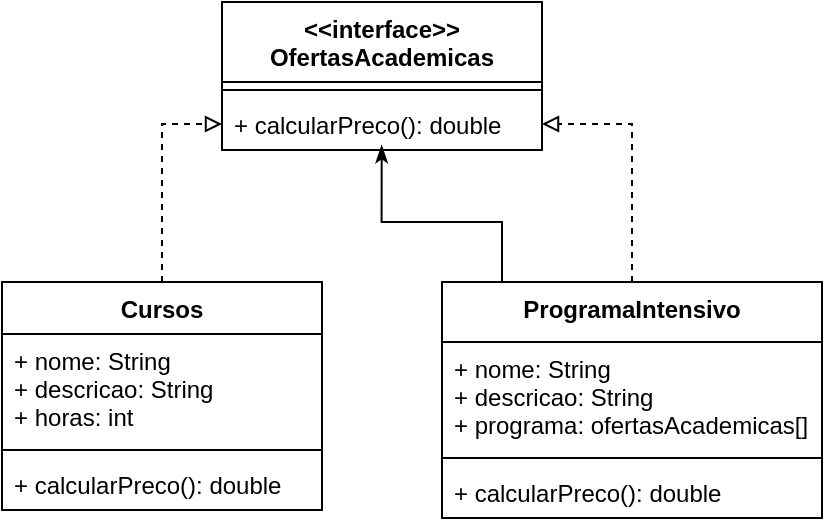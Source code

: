 <mxfile version="15.3.1" type="device"><diagram id="a8x7gBEiFLh6M2OkP-jR" name="Page-1"><mxGraphModel dx="1422" dy="754" grid="1" gridSize="10" guides="1" tooltips="1" connect="1" arrows="1" fold="1" page="1" pageScale="1" pageWidth="827" pageHeight="1169" math="0" shadow="0"><root><mxCell id="0"/><mxCell id="1" parent="0"/><mxCell id="DBoYvMm1z4_77gMnimsw-1" value="&lt;&lt;interface&gt;&gt;&#10;OfertasAcademicas" style="swimlane;fontStyle=1;align=center;verticalAlign=top;childLayout=stackLayout;horizontal=1;startSize=40;horizontalStack=0;resizeParent=1;resizeParentMax=0;resizeLast=0;collapsible=1;marginBottom=0;" vertex="1" parent="1"><mxGeometry x="319" y="50" width="160" height="74" as="geometry"/></mxCell><mxCell id="DBoYvMm1z4_77gMnimsw-3" value="" style="line;strokeWidth=1;fillColor=none;align=left;verticalAlign=middle;spacingTop=-1;spacingLeft=3;spacingRight=3;rotatable=0;labelPosition=right;points=[];portConstraint=eastwest;" vertex="1" parent="DBoYvMm1z4_77gMnimsw-1"><mxGeometry y="40" width="160" height="8" as="geometry"/></mxCell><mxCell id="DBoYvMm1z4_77gMnimsw-4" value="+ calcularPreco(): double" style="text;strokeColor=none;fillColor=none;align=left;verticalAlign=top;spacingLeft=4;spacingRight=4;overflow=hidden;rotatable=0;points=[[0,0.5],[1,0.5]];portConstraint=eastwest;" vertex="1" parent="DBoYvMm1z4_77gMnimsw-1"><mxGeometry y="48" width="160" height="26" as="geometry"/></mxCell><mxCell id="DBoYvMm1z4_77gMnimsw-13" style="edgeStyle=orthogonalEdgeStyle;rounded=0;orthogonalLoop=1;jettySize=auto;html=1;entryX=0;entryY=0.5;entryDx=0;entryDy=0;dashed=1;endArrow=block;endFill=0;" edge="1" parent="1" source="DBoYvMm1z4_77gMnimsw-5" target="DBoYvMm1z4_77gMnimsw-4"><mxGeometry relative="1" as="geometry"/></mxCell><mxCell id="DBoYvMm1z4_77gMnimsw-5" value="Cursos" style="swimlane;fontStyle=1;align=center;verticalAlign=top;childLayout=stackLayout;horizontal=1;startSize=26;horizontalStack=0;resizeParent=1;resizeParentMax=0;resizeLast=0;collapsible=1;marginBottom=0;" vertex="1" parent="1"><mxGeometry x="209" y="190" width="160" height="114" as="geometry"/></mxCell><mxCell id="DBoYvMm1z4_77gMnimsw-6" value="+ nome: String&#10;+ descricao: String&#10;+ horas: int" style="text;strokeColor=none;fillColor=none;align=left;verticalAlign=top;spacingLeft=4;spacingRight=4;overflow=hidden;rotatable=0;points=[[0,0.5],[1,0.5]];portConstraint=eastwest;" vertex="1" parent="DBoYvMm1z4_77gMnimsw-5"><mxGeometry y="26" width="160" height="54" as="geometry"/></mxCell><mxCell id="DBoYvMm1z4_77gMnimsw-7" value="" style="line;strokeWidth=1;fillColor=none;align=left;verticalAlign=middle;spacingTop=-1;spacingLeft=3;spacingRight=3;rotatable=0;labelPosition=right;points=[];portConstraint=eastwest;" vertex="1" parent="DBoYvMm1z4_77gMnimsw-5"><mxGeometry y="80" width="160" height="8" as="geometry"/></mxCell><mxCell id="DBoYvMm1z4_77gMnimsw-8" value="+ calcularPreco(): double" style="text;strokeColor=none;fillColor=none;align=left;verticalAlign=top;spacingLeft=4;spacingRight=4;overflow=hidden;rotatable=0;points=[[0,0.5],[1,0.5]];portConstraint=eastwest;" vertex="1" parent="DBoYvMm1z4_77gMnimsw-5"><mxGeometry y="88" width="160" height="26" as="geometry"/></mxCell><mxCell id="DBoYvMm1z4_77gMnimsw-14" style="edgeStyle=orthogonalEdgeStyle;rounded=0;orthogonalLoop=1;jettySize=auto;html=1;entryX=1;entryY=0.5;entryDx=0;entryDy=0;dashed=1;endArrow=block;endFill=0;" edge="1" parent="1" source="DBoYvMm1z4_77gMnimsw-9" target="DBoYvMm1z4_77gMnimsw-4"><mxGeometry relative="1" as="geometry"/></mxCell><mxCell id="DBoYvMm1z4_77gMnimsw-25" style="edgeStyle=orthogonalEdgeStyle;rounded=0;orthogonalLoop=1;jettySize=auto;html=1;endArrow=classicThin;endFill=1;entryX=0.499;entryY=0.907;entryDx=0;entryDy=0;entryPerimeter=0;" edge="1" parent="1" source="DBoYvMm1z4_77gMnimsw-9" target="DBoYvMm1z4_77gMnimsw-4"><mxGeometry relative="1" as="geometry"><mxPoint x="289" y="160" as="targetPoint"/><Array as="points"><mxPoint x="459" y="160"/><mxPoint x="399" y="160"/></Array></mxGeometry></mxCell><mxCell id="DBoYvMm1z4_77gMnimsw-9" value="ProgramaIntensivo" style="swimlane;fontStyle=1;align=center;verticalAlign=top;childLayout=stackLayout;horizontal=1;startSize=30;horizontalStack=0;resizeParent=1;resizeParentMax=0;resizeLast=0;collapsible=1;marginBottom=0;" vertex="1" parent="1"><mxGeometry x="429" y="190" width="190" height="118" as="geometry"/></mxCell><mxCell id="DBoYvMm1z4_77gMnimsw-10" value="+ nome: String&#10;+ descricao: String&#10;+ programa: ofertasAcademicas[]" style="text;strokeColor=none;fillColor=none;align=left;verticalAlign=top;spacingLeft=4;spacingRight=4;overflow=hidden;rotatable=0;points=[[0,0.5],[1,0.5]];portConstraint=eastwest;" vertex="1" parent="DBoYvMm1z4_77gMnimsw-9"><mxGeometry y="30" width="190" height="54" as="geometry"/></mxCell><mxCell id="DBoYvMm1z4_77gMnimsw-11" value="" style="line;strokeWidth=1;fillColor=none;align=left;verticalAlign=middle;spacingTop=-1;spacingLeft=3;spacingRight=3;rotatable=0;labelPosition=right;points=[];portConstraint=eastwest;" vertex="1" parent="DBoYvMm1z4_77gMnimsw-9"><mxGeometry y="84" width="190" height="8" as="geometry"/></mxCell><mxCell id="DBoYvMm1z4_77gMnimsw-12" value="+ calcularPreco(): double" style="text;strokeColor=none;fillColor=none;align=left;verticalAlign=top;spacingLeft=4;spacingRight=4;overflow=hidden;rotatable=0;points=[[0,0.5],[1,0.5]];portConstraint=eastwest;" vertex="1" parent="DBoYvMm1z4_77gMnimsw-9"><mxGeometry y="92" width="190" height="26" as="geometry"/></mxCell></root></mxGraphModel></diagram></mxfile>